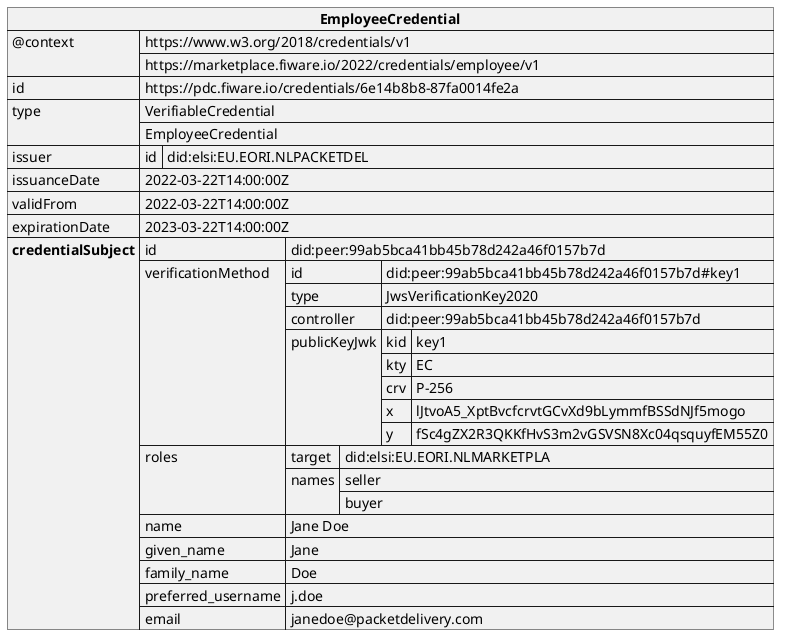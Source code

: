 @startuml employee_packetdelivery
json "<b>EmployeeCredential" as J {

  "@context": [
    "https://www.w3.org/2018/credentials/v1",
    "https://marketplace.fiware.io/2022/credentials/employee/v1"
  ],
  "id": "https://pdc.fiware.io/credentials/6e14b8b8-87fa0014fe2a",
  "type": ["VerifiableCredential", "EmployeeCredential"],
  "issuer": {
    "id": "did:elsi:EU.EORI.NLPACKETDEL"
  },
  "issuanceDate": "2022-03-22T14:00:00Z",
  "validFrom": "2022-03-22T14:00:00Z",
  "expirationDate": "2023-03-22T14:00:00Z",
  "<b>credentialSubject": {
    "id": "did:peer:99ab5bca41bb45b78d242a46f0157b7d",
    "verificationMethod": [
      {
        "id": "did:peer:99ab5bca41bb45b78d242a46f0157b7d#key1",
        "type": "JwsVerificationKey2020",
        "controller": "did:peer:99ab5bca41bb45b78d242a46f0157b7d",
        "publicKeyJwk": {
          "kid": "key1",
          "kty": "EC",
          "crv": "P-256",
          "x": "lJtvoA5_XptBvcfcrvtGCvXd9bLymmfBSSdNJf5mogo",
          "y": "fSc4gZX2R3QKKfHvS3m2vGSVSN8Xc04qsquyfEM55Z0"
        }
      }
    ],
    "roles": [
        {
            "target": "did:elsi:EU.EORI.NLMARKETPLA",
            "names": ["seller", "buyer"]
        }
    ],
    "name": "Jane Doe",
    "given_name": "Jane",
    "family_name": "Doe",
    "preferred_username": "j.doe",
    "email": "janedoe@packetdelivery.com"
  }
}

@endjson

